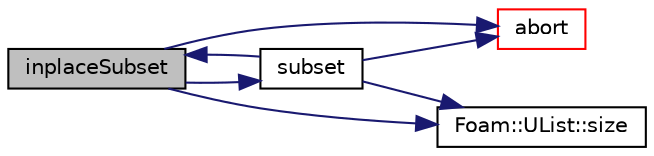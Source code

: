 digraph "inplaceSubset"
{
  bgcolor="transparent";
  edge [fontname="Helvetica",fontsize="10",labelfontname="Helvetica",labelfontsize="10"];
  node [fontname="Helvetica",fontsize="10",shape=record];
  rankdir="LR";
  Node1 [label="inplaceSubset",height=0.2,width=0.4,color="black", fillcolor="grey75", style="filled", fontcolor="black"];
  Node1 -> Node2 [color="midnightblue",fontsize="10",style="solid",fontname="Helvetica"];
  Node2 [label="abort",height=0.2,width=0.4,color="red",URL="$a10979.html#a447107a607d03e417307c203fa5fb44b"];
  Node1 -> Node3 [color="midnightblue",fontsize="10",style="solid",fontname="Helvetica"];
  Node3 [label="Foam::UList::size",height=0.2,width=0.4,color="black",URL="$a02830.html#a723361dc2020160f5492e8fe2d09fa44",tooltip="Return the number of elements in the UList. "];
  Node1 -> Node4 [color="midnightblue",fontsize="10",style="solid",fontname="Helvetica"];
  Node4 [label="subset",height=0.2,width=0.4,color="black",URL="$a10979.html#af053f0dfbaeb31c38d85eb32efcd00d1",tooltip="Extract elements of List when select is a certain value. "];
  Node4 -> Node2 [color="midnightblue",fontsize="10",style="solid",fontname="Helvetica"];
  Node4 -> Node1 [color="midnightblue",fontsize="10",style="solid",fontname="Helvetica"];
  Node4 -> Node3 [color="midnightblue",fontsize="10",style="solid",fontname="Helvetica"];
}
